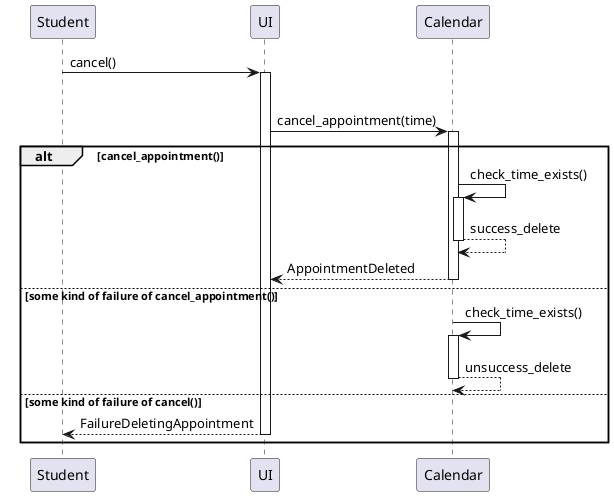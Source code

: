 @startuml

Student -> UI : cancel()
alt delete()


activate UI
UI -> Calendar : cancel_appointment(time)
alt cancel_appointment()
activate Calendar 
Calendar -> Calendar : check_time_exists()
activate Calendar 


return success_delete 
return AppointmentDeleted
else some kind of failure of cancel_appointment()

Calendar -> Calendar : check_time_exists()
activate Calendar 

return unsuccess_delete
else some kind of failure of cancel()
return FailureDeletingAppointment
deactivate Calendar 
deactivate Calendar 
deactivate UI 
end


@enduml 